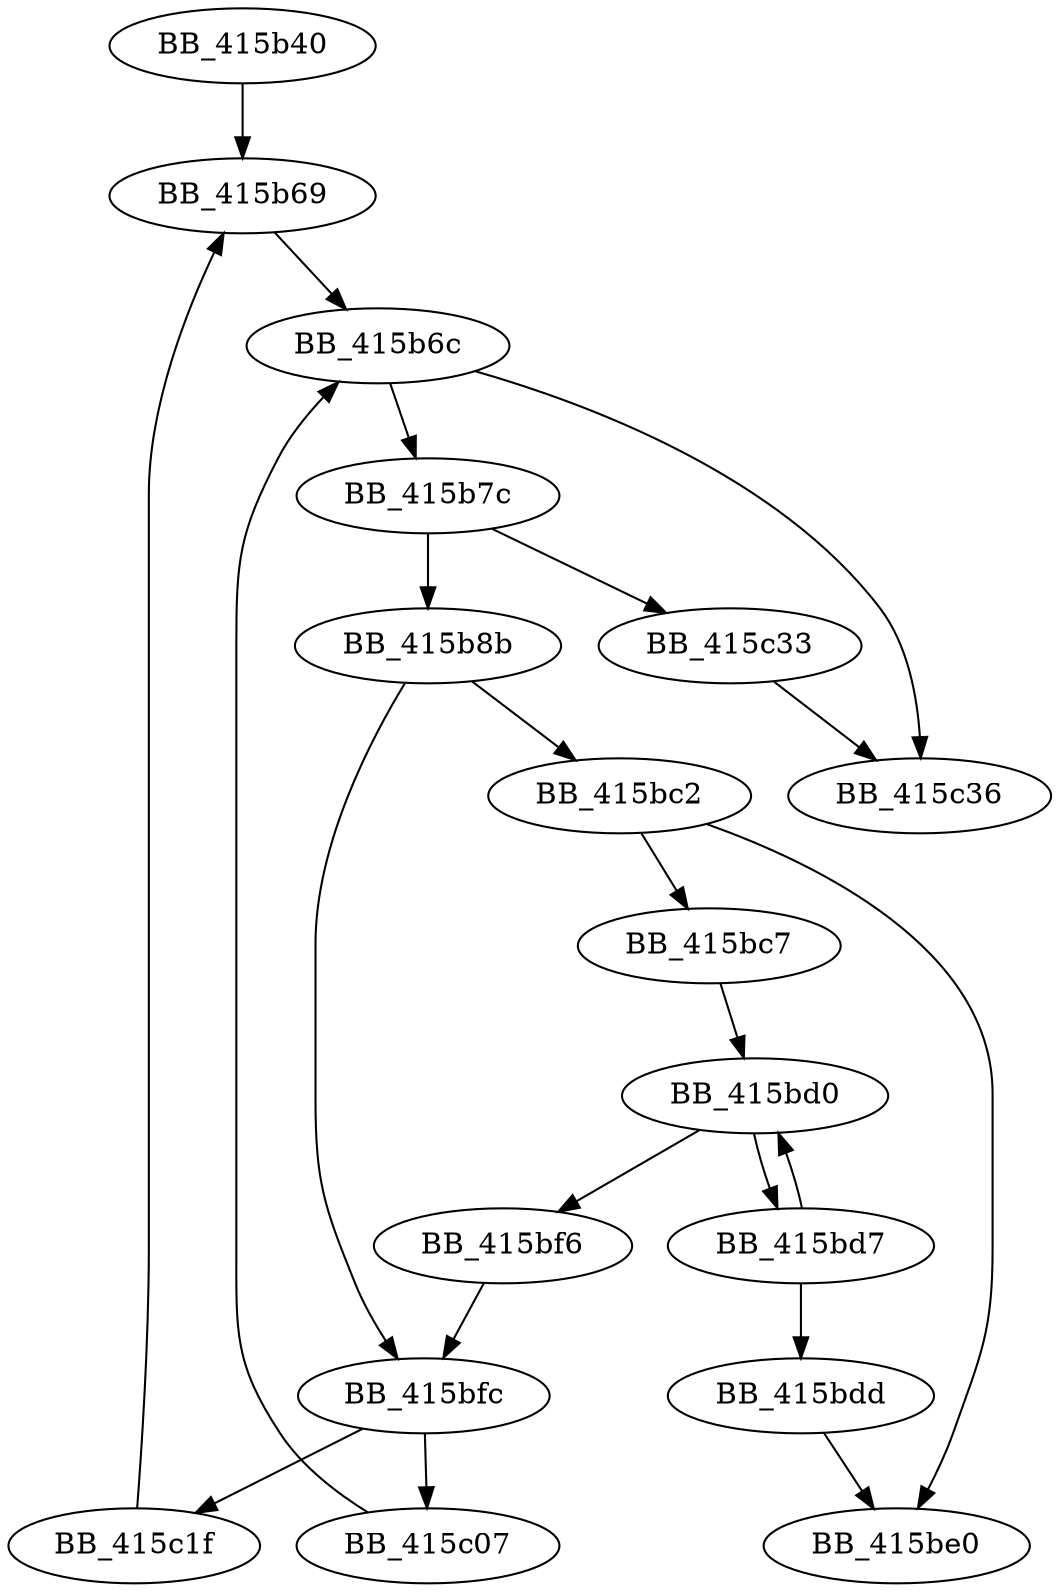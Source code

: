 DiGraph sub_415B40{
BB_415b40->BB_415b69
BB_415b69->BB_415b6c
BB_415b6c->BB_415b7c
BB_415b6c->BB_415c36
BB_415b7c->BB_415b8b
BB_415b7c->BB_415c33
BB_415b8b->BB_415bc2
BB_415b8b->BB_415bfc
BB_415bc2->BB_415bc7
BB_415bc2->BB_415be0
BB_415bc7->BB_415bd0
BB_415bd0->BB_415bd7
BB_415bd0->BB_415bf6
BB_415bd7->BB_415bd0
BB_415bd7->BB_415bdd
BB_415bdd->BB_415be0
BB_415bf6->BB_415bfc
BB_415bfc->BB_415c07
BB_415bfc->BB_415c1f
BB_415c07->BB_415b6c
BB_415c1f->BB_415b69
BB_415c33->BB_415c36
}
